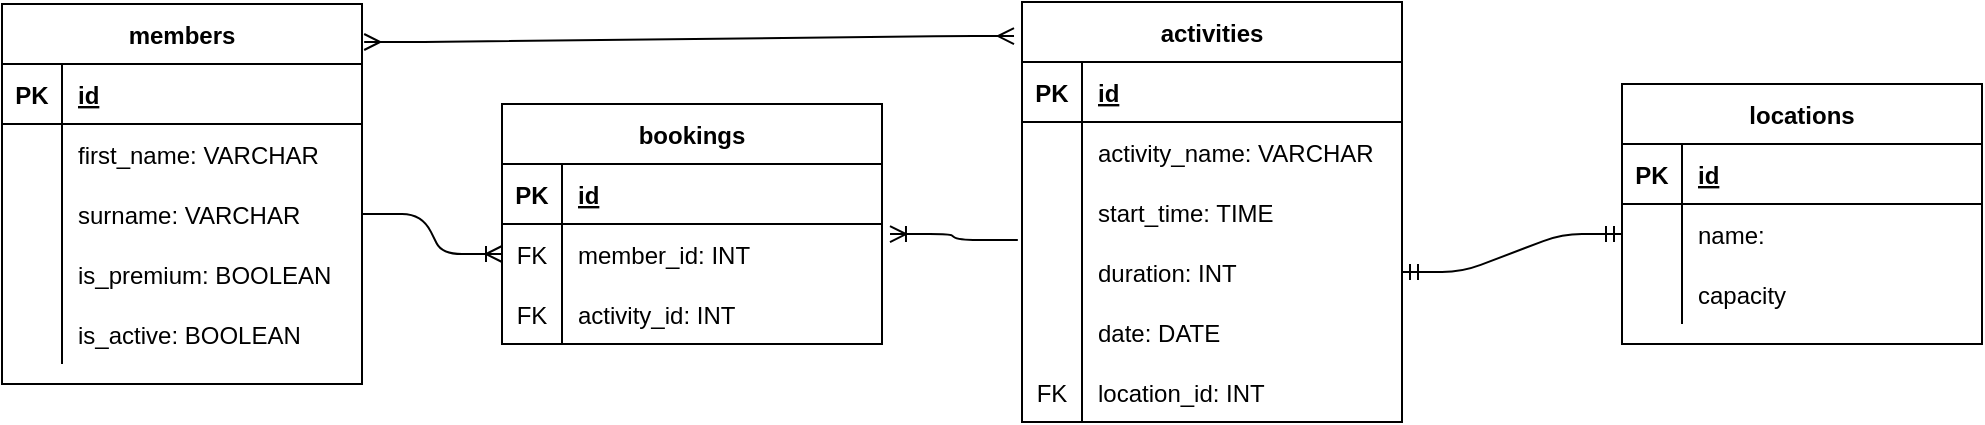<mxfile version="14.6.6" type="device"><diagram id="2V3zeeOjnx6IWCncsmV4" name="Page-1"><mxGraphModel dx="975" dy="448" grid="1" gridSize="10" guides="1" tooltips="1" connect="1" arrows="1" fold="1" page="1" pageScale="1" pageWidth="827" pageHeight="1169" math="0" shadow="0"><root><mxCell id="0"/><mxCell id="1" parent="0"/><mxCell id="Ne_jlMRLLzPUKye5-PO1-1" value="members" style="shape=table;startSize=30;container=1;collapsible=1;childLayout=tableLayout;fixedRows=1;rowLines=0;fontStyle=1;align=center;resizeLast=1;" parent="1" vertex="1"><mxGeometry x="10" y="230" width="180" height="190" as="geometry"/></mxCell><mxCell id="Ne_jlMRLLzPUKye5-PO1-2" value="" style="shape=partialRectangle;collapsible=0;dropTarget=0;pointerEvents=0;fillColor=none;top=0;left=0;bottom=1;right=0;points=[[0,0.5],[1,0.5]];portConstraint=eastwest;" parent="Ne_jlMRLLzPUKye5-PO1-1" vertex="1"><mxGeometry y="30" width="180" height="30" as="geometry"/></mxCell><mxCell id="Ne_jlMRLLzPUKye5-PO1-3" value="PK" style="shape=partialRectangle;connectable=0;fillColor=none;top=0;left=0;bottom=0;right=0;fontStyle=1;overflow=hidden;" parent="Ne_jlMRLLzPUKye5-PO1-2" vertex="1"><mxGeometry width="30" height="30" as="geometry"/></mxCell><mxCell id="Ne_jlMRLLzPUKye5-PO1-4" value="id" style="shape=partialRectangle;connectable=0;fillColor=none;top=0;left=0;bottom=0;right=0;align=left;spacingLeft=6;fontStyle=5;overflow=hidden;" parent="Ne_jlMRLLzPUKye5-PO1-2" vertex="1"><mxGeometry x="30" width="150" height="30" as="geometry"/></mxCell><mxCell id="Ne_jlMRLLzPUKye5-PO1-5" value="" style="shape=partialRectangle;collapsible=0;dropTarget=0;pointerEvents=0;fillColor=none;top=0;left=0;bottom=0;right=0;points=[[0,0.5],[1,0.5]];portConstraint=eastwest;" parent="Ne_jlMRLLzPUKye5-PO1-1" vertex="1"><mxGeometry y="60" width="180" height="30" as="geometry"/></mxCell><mxCell id="Ne_jlMRLLzPUKye5-PO1-6" value="" style="shape=partialRectangle;connectable=0;fillColor=none;top=0;left=0;bottom=0;right=0;editable=1;overflow=hidden;" parent="Ne_jlMRLLzPUKye5-PO1-5" vertex="1"><mxGeometry width="30" height="30" as="geometry"/></mxCell><mxCell id="Ne_jlMRLLzPUKye5-PO1-7" value="first_name: VARCHAR" style="shape=partialRectangle;connectable=0;fillColor=none;top=0;left=0;bottom=0;right=0;align=left;spacingLeft=6;overflow=hidden;" parent="Ne_jlMRLLzPUKye5-PO1-5" vertex="1"><mxGeometry x="30" width="150" height="30" as="geometry"/></mxCell><mxCell id="Ne_jlMRLLzPUKye5-PO1-8" value="" style="shape=partialRectangle;collapsible=0;dropTarget=0;pointerEvents=0;fillColor=none;top=0;left=0;bottom=0;right=0;points=[[0,0.5],[1,0.5]];portConstraint=eastwest;" parent="Ne_jlMRLLzPUKye5-PO1-1" vertex="1"><mxGeometry y="90" width="180" height="30" as="geometry"/></mxCell><mxCell id="Ne_jlMRLLzPUKye5-PO1-9" value="" style="shape=partialRectangle;connectable=0;fillColor=none;top=0;left=0;bottom=0;right=0;editable=1;overflow=hidden;" parent="Ne_jlMRLLzPUKye5-PO1-8" vertex="1"><mxGeometry width="30" height="30" as="geometry"/></mxCell><mxCell id="Ne_jlMRLLzPUKye5-PO1-10" value="surname: VARCHAR" style="shape=partialRectangle;connectable=0;fillColor=none;top=0;left=0;bottom=0;right=0;align=left;spacingLeft=6;overflow=hidden;" parent="Ne_jlMRLLzPUKye5-PO1-8" vertex="1"><mxGeometry x="30" width="150" height="30" as="geometry"/></mxCell><mxCell id="Ne_jlMRLLzPUKye5-PO1-11" value="" style="shape=partialRectangle;collapsible=0;dropTarget=0;pointerEvents=0;fillColor=none;top=0;left=0;bottom=0;right=0;points=[[0,0.5],[1,0.5]];portConstraint=eastwest;" parent="Ne_jlMRLLzPUKye5-PO1-1" vertex="1"><mxGeometry y="120" width="180" height="30" as="geometry"/></mxCell><mxCell id="Ne_jlMRLLzPUKye5-PO1-12" value="" style="shape=partialRectangle;connectable=0;fillColor=none;top=0;left=0;bottom=0;right=0;editable=1;overflow=hidden;" parent="Ne_jlMRLLzPUKye5-PO1-11" vertex="1"><mxGeometry width="30" height="30" as="geometry"/></mxCell><mxCell id="Ne_jlMRLLzPUKye5-PO1-13" value="is_premium: BOOLEAN" style="shape=partialRectangle;connectable=0;fillColor=none;top=0;left=0;bottom=0;right=0;align=left;spacingLeft=6;overflow=hidden;" parent="Ne_jlMRLLzPUKye5-PO1-11" vertex="1"><mxGeometry x="30" width="150" height="30" as="geometry"/></mxCell><mxCell id="hqCJGmJU0dH_TtvGpLvT-1" value="" style="shape=partialRectangle;collapsible=0;dropTarget=0;pointerEvents=0;fillColor=none;top=0;left=0;bottom=0;right=0;points=[[0,0.5],[1,0.5]];portConstraint=eastwest;" vertex="1" parent="Ne_jlMRLLzPUKye5-PO1-1"><mxGeometry y="150" width="180" height="30" as="geometry"/></mxCell><mxCell id="hqCJGmJU0dH_TtvGpLvT-2" value="" style="shape=partialRectangle;connectable=0;fillColor=none;top=0;left=0;bottom=0;right=0;editable=1;overflow=hidden;" vertex="1" parent="hqCJGmJU0dH_TtvGpLvT-1"><mxGeometry width="30" height="30" as="geometry"/></mxCell><mxCell id="hqCJGmJU0dH_TtvGpLvT-3" value="is_active: BOOLEAN" style="shape=partialRectangle;connectable=0;fillColor=none;top=0;left=0;bottom=0;right=0;align=left;spacingLeft=6;overflow=hidden;" vertex="1" parent="hqCJGmJU0dH_TtvGpLvT-1"><mxGeometry x="30" width="150" height="30" as="geometry"/></mxCell><mxCell id="Ne_jlMRLLzPUKye5-PO1-14" value="activities" style="shape=table;startSize=30;container=1;collapsible=1;childLayout=tableLayout;fixedRows=1;rowLines=0;fontStyle=1;align=center;resizeLast=1;" parent="1" vertex="1"><mxGeometry x="520" y="229" width="190" height="210" as="geometry"/></mxCell><mxCell id="Ne_jlMRLLzPUKye5-PO1-15" value="" style="shape=partialRectangle;collapsible=0;dropTarget=0;pointerEvents=0;fillColor=none;top=0;left=0;bottom=1;right=0;points=[[0,0.5],[1,0.5]];portConstraint=eastwest;" parent="Ne_jlMRLLzPUKye5-PO1-14" vertex="1"><mxGeometry y="30" width="190" height="30" as="geometry"/></mxCell><mxCell id="Ne_jlMRLLzPUKye5-PO1-16" value="PK" style="shape=partialRectangle;connectable=0;fillColor=none;top=0;left=0;bottom=0;right=0;fontStyle=1;overflow=hidden;" parent="Ne_jlMRLLzPUKye5-PO1-15" vertex="1"><mxGeometry width="30" height="30" as="geometry"/></mxCell><mxCell id="Ne_jlMRLLzPUKye5-PO1-17" value="id" style="shape=partialRectangle;connectable=0;fillColor=none;top=0;left=0;bottom=0;right=0;align=left;spacingLeft=6;fontStyle=5;overflow=hidden;" parent="Ne_jlMRLLzPUKye5-PO1-15" vertex="1"><mxGeometry x="30" width="160" height="30" as="geometry"/></mxCell><mxCell id="Ne_jlMRLLzPUKye5-PO1-24" value="" style="shape=partialRectangle;collapsible=0;dropTarget=0;pointerEvents=0;fillColor=none;top=0;left=0;bottom=0;right=0;points=[[0,0.5],[1,0.5]];portConstraint=eastwest;" parent="Ne_jlMRLLzPUKye5-PO1-14" vertex="1"><mxGeometry y="60" width="190" height="30" as="geometry"/></mxCell><mxCell id="Ne_jlMRLLzPUKye5-PO1-25" value="" style="shape=partialRectangle;connectable=0;fillColor=none;top=0;left=0;bottom=0;right=0;editable=1;overflow=hidden;" parent="Ne_jlMRLLzPUKye5-PO1-24" vertex="1"><mxGeometry width="30" height="30" as="geometry"/></mxCell><mxCell id="Ne_jlMRLLzPUKye5-PO1-26" value="activity_name: VARCHAR" style="shape=partialRectangle;connectable=0;fillColor=none;top=0;left=0;bottom=0;right=0;align=left;spacingLeft=6;overflow=hidden;" parent="Ne_jlMRLLzPUKye5-PO1-24" vertex="1"><mxGeometry x="30" width="160" height="30" as="geometry"/></mxCell><mxCell id="Ne_jlMRLLzPUKye5-PO1-18" value="" style="shape=partialRectangle;collapsible=0;dropTarget=0;pointerEvents=0;fillColor=none;top=0;left=0;bottom=0;right=0;points=[[0,0.5],[1,0.5]];portConstraint=eastwest;" parent="Ne_jlMRLLzPUKye5-PO1-14" vertex="1"><mxGeometry y="90" width="190" height="30" as="geometry"/></mxCell><mxCell id="Ne_jlMRLLzPUKye5-PO1-19" value="" style="shape=partialRectangle;connectable=0;fillColor=none;top=0;left=0;bottom=0;right=0;editable=1;overflow=hidden;" parent="Ne_jlMRLLzPUKye5-PO1-18" vertex="1"><mxGeometry width="30" height="30" as="geometry"/></mxCell><mxCell id="Ne_jlMRLLzPUKye5-PO1-20" value="start_time: TIME" style="shape=partialRectangle;connectable=0;fillColor=none;top=0;left=0;bottom=0;right=0;align=left;spacingLeft=6;overflow=hidden;" parent="Ne_jlMRLLzPUKye5-PO1-18" vertex="1"><mxGeometry x="30" width="160" height="30" as="geometry"/></mxCell><mxCell id="Ne_jlMRLLzPUKye5-PO1-41" value="" style="shape=partialRectangle;collapsible=0;dropTarget=0;pointerEvents=0;fillColor=none;top=0;left=0;bottom=0;right=0;points=[[0,0.5],[1,0.5]];portConstraint=eastwest;" parent="Ne_jlMRLLzPUKye5-PO1-14" vertex="1"><mxGeometry y="120" width="190" height="30" as="geometry"/></mxCell><mxCell id="Ne_jlMRLLzPUKye5-PO1-42" value="" style="shape=partialRectangle;connectable=0;fillColor=none;top=0;left=0;bottom=0;right=0;editable=1;overflow=hidden;" parent="Ne_jlMRLLzPUKye5-PO1-41" vertex="1"><mxGeometry width="30" height="30" as="geometry"/></mxCell><mxCell id="Ne_jlMRLLzPUKye5-PO1-43" value="duration: INT" style="shape=partialRectangle;connectable=0;fillColor=none;top=0;left=0;bottom=0;right=0;align=left;spacingLeft=6;overflow=hidden;" parent="Ne_jlMRLLzPUKye5-PO1-41" vertex="1"><mxGeometry x="30" width="160" height="30" as="geometry"/></mxCell><mxCell id="Ne_jlMRLLzPUKye5-PO1-21" value="" style="shape=partialRectangle;collapsible=0;dropTarget=0;pointerEvents=0;fillColor=none;top=0;left=0;bottom=0;right=0;points=[[0,0.5],[1,0.5]];portConstraint=eastwest;" parent="Ne_jlMRLLzPUKye5-PO1-14" vertex="1"><mxGeometry y="150" width="190" height="30" as="geometry"/></mxCell><mxCell id="Ne_jlMRLLzPUKye5-PO1-22" value="" style="shape=partialRectangle;connectable=0;fillColor=none;top=0;left=0;bottom=0;right=0;editable=1;overflow=hidden;" parent="Ne_jlMRLLzPUKye5-PO1-21" vertex="1"><mxGeometry width="30" height="30" as="geometry"/></mxCell><mxCell id="Ne_jlMRLLzPUKye5-PO1-23" value="date: DATE" style="shape=partialRectangle;connectable=0;fillColor=none;top=0;left=0;bottom=0;right=0;align=left;spacingLeft=6;overflow=hidden;" parent="Ne_jlMRLLzPUKye5-PO1-21" vertex="1"><mxGeometry x="30" width="160" height="30" as="geometry"/></mxCell><mxCell id="Ne_jlMRLLzPUKye5-PO1-57" value="" style="shape=partialRectangle;collapsible=0;dropTarget=0;pointerEvents=0;fillColor=none;top=0;left=0;bottom=0;right=0;points=[[0,0.5],[1,0.5]];portConstraint=eastwest;" parent="Ne_jlMRLLzPUKye5-PO1-14" vertex="1"><mxGeometry y="180" width="190" height="30" as="geometry"/></mxCell><mxCell id="Ne_jlMRLLzPUKye5-PO1-58" value="FK" style="shape=partialRectangle;connectable=0;fillColor=none;top=0;left=0;bottom=0;right=0;editable=1;overflow=hidden;" parent="Ne_jlMRLLzPUKye5-PO1-57" vertex="1"><mxGeometry width="30" height="30" as="geometry"/></mxCell><mxCell id="Ne_jlMRLLzPUKye5-PO1-59" value="location_id: INT" style="shape=partialRectangle;connectable=0;fillColor=none;top=0;left=0;bottom=0;right=0;align=left;spacingLeft=6;overflow=hidden;" parent="Ne_jlMRLLzPUKye5-PO1-57" vertex="1"><mxGeometry x="30" width="160" height="30" as="geometry"/></mxCell><mxCell id="Ne_jlMRLLzPUKye5-PO1-27" value="bookings" style="shape=table;startSize=30;container=1;collapsible=1;childLayout=tableLayout;fixedRows=1;rowLines=0;fontStyle=1;align=center;resizeLast=1;" parent="1" vertex="1"><mxGeometry x="260" y="280" width="190" height="120" as="geometry"/></mxCell><mxCell id="Ne_jlMRLLzPUKye5-PO1-28" value="" style="shape=partialRectangle;collapsible=0;dropTarget=0;pointerEvents=0;fillColor=none;top=0;left=0;bottom=1;right=0;points=[[0,0.5],[1,0.5]];portConstraint=eastwest;" parent="Ne_jlMRLLzPUKye5-PO1-27" vertex="1"><mxGeometry y="30" width="190" height="30" as="geometry"/></mxCell><mxCell id="Ne_jlMRLLzPUKye5-PO1-29" value="PK" style="shape=partialRectangle;connectable=0;fillColor=none;top=0;left=0;bottom=0;right=0;fontStyle=1;overflow=hidden;" parent="Ne_jlMRLLzPUKye5-PO1-28" vertex="1"><mxGeometry width="30" height="30" as="geometry"/></mxCell><mxCell id="Ne_jlMRLLzPUKye5-PO1-30" value="id" style="shape=partialRectangle;connectable=0;fillColor=none;top=0;left=0;bottom=0;right=0;align=left;spacingLeft=6;fontStyle=5;overflow=hidden;" parent="Ne_jlMRLLzPUKye5-PO1-28" vertex="1"><mxGeometry x="30" width="160" height="30" as="geometry"/></mxCell><mxCell id="Ne_jlMRLLzPUKye5-PO1-31" value="" style="shape=partialRectangle;collapsible=0;dropTarget=0;pointerEvents=0;fillColor=none;top=0;left=0;bottom=0;right=0;points=[[0,0.5],[1,0.5]];portConstraint=eastwest;" parent="Ne_jlMRLLzPUKye5-PO1-27" vertex="1"><mxGeometry y="60" width="190" height="30" as="geometry"/></mxCell><mxCell id="Ne_jlMRLLzPUKye5-PO1-32" value="FK" style="shape=partialRectangle;connectable=0;fillColor=none;top=0;left=0;bottom=0;right=0;editable=1;overflow=hidden;" parent="Ne_jlMRLLzPUKye5-PO1-31" vertex="1"><mxGeometry width="30" height="30" as="geometry"/></mxCell><mxCell id="Ne_jlMRLLzPUKye5-PO1-33" value="member_id: INT" style="shape=partialRectangle;connectable=0;fillColor=none;top=0;left=0;bottom=0;right=0;align=left;spacingLeft=6;overflow=hidden;" parent="Ne_jlMRLLzPUKye5-PO1-31" vertex="1"><mxGeometry x="30" width="160" height="30" as="geometry"/></mxCell><mxCell id="Ne_jlMRLLzPUKye5-PO1-34" value="" style="shape=partialRectangle;collapsible=0;dropTarget=0;pointerEvents=0;fillColor=none;top=0;left=0;bottom=0;right=0;points=[[0,0.5],[1,0.5]];portConstraint=eastwest;" parent="Ne_jlMRLLzPUKye5-PO1-27" vertex="1"><mxGeometry y="90" width="190" height="30" as="geometry"/></mxCell><mxCell id="Ne_jlMRLLzPUKye5-PO1-35" value="FK" style="shape=partialRectangle;connectable=0;fillColor=none;top=0;left=0;bottom=0;right=0;editable=1;overflow=hidden;" parent="Ne_jlMRLLzPUKye5-PO1-34" vertex="1"><mxGeometry width="30" height="30" as="geometry"/></mxCell><mxCell id="Ne_jlMRLLzPUKye5-PO1-36" value="activity_id: INT" style="shape=partialRectangle;connectable=0;fillColor=none;top=0;left=0;bottom=0;right=0;align=left;spacingLeft=6;overflow=hidden;" parent="Ne_jlMRLLzPUKye5-PO1-34" vertex="1"><mxGeometry x="30" width="160" height="30" as="geometry"/></mxCell><mxCell id="Ne_jlMRLLzPUKye5-PO1-44" value="locations" style="shape=table;startSize=30;container=1;collapsible=1;childLayout=tableLayout;fixedRows=1;rowLines=0;fontStyle=1;align=center;resizeLast=1;" parent="1" vertex="1"><mxGeometry x="820" y="270" width="180" height="130" as="geometry"/></mxCell><mxCell id="Ne_jlMRLLzPUKye5-PO1-45" value="" style="shape=partialRectangle;collapsible=0;dropTarget=0;pointerEvents=0;fillColor=none;top=0;left=0;bottom=1;right=0;points=[[0,0.5],[1,0.5]];portConstraint=eastwest;" parent="Ne_jlMRLLzPUKye5-PO1-44" vertex="1"><mxGeometry y="30" width="180" height="30" as="geometry"/></mxCell><mxCell id="Ne_jlMRLLzPUKye5-PO1-46" value="PK" style="shape=partialRectangle;connectable=0;fillColor=none;top=0;left=0;bottom=0;right=0;fontStyle=1;overflow=hidden;" parent="Ne_jlMRLLzPUKye5-PO1-45" vertex="1"><mxGeometry width="30" height="30" as="geometry"/></mxCell><mxCell id="Ne_jlMRLLzPUKye5-PO1-47" value="id" style="shape=partialRectangle;connectable=0;fillColor=none;top=0;left=0;bottom=0;right=0;align=left;spacingLeft=6;fontStyle=5;overflow=hidden;" parent="Ne_jlMRLLzPUKye5-PO1-45" vertex="1"><mxGeometry x="30" width="150" height="30" as="geometry"/></mxCell><mxCell id="Ne_jlMRLLzPUKye5-PO1-48" value="" style="shape=partialRectangle;collapsible=0;dropTarget=0;pointerEvents=0;fillColor=none;top=0;left=0;bottom=0;right=0;points=[[0,0.5],[1,0.5]];portConstraint=eastwest;" parent="Ne_jlMRLLzPUKye5-PO1-44" vertex="1"><mxGeometry y="60" width="180" height="30" as="geometry"/></mxCell><mxCell id="Ne_jlMRLLzPUKye5-PO1-49" value="" style="shape=partialRectangle;connectable=0;fillColor=none;top=0;left=0;bottom=0;right=0;editable=1;overflow=hidden;" parent="Ne_jlMRLLzPUKye5-PO1-48" vertex="1"><mxGeometry width="30" height="30" as="geometry"/></mxCell><mxCell id="Ne_jlMRLLzPUKye5-PO1-50" value="name:" style="shape=partialRectangle;connectable=0;fillColor=none;top=0;left=0;bottom=0;right=0;align=left;spacingLeft=6;overflow=hidden;" parent="Ne_jlMRLLzPUKye5-PO1-48" vertex="1"><mxGeometry x="30" width="150" height="30" as="geometry"/></mxCell><mxCell id="Ne_jlMRLLzPUKye5-PO1-51" value="" style="shape=partialRectangle;collapsible=0;dropTarget=0;pointerEvents=0;fillColor=none;top=0;left=0;bottom=0;right=0;points=[[0,0.5],[1,0.5]];portConstraint=eastwest;" parent="Ne_jlMRLLzPUKye5-PO1-44" vertex="1"><mxGeometry y="90" width="180" height="30" as="geometry"/></mxCell><mxCell id="Ne_jlMRLLzPUKye5-PO1-52" value="" style="shape=partialRectangle;connectable=0;fillColor=none;top=0;left=0;bottom=0;right=0;editable=1;overflow=hidden;" parent="Ne_jlMRLLzPUKye5-PO1-51" vertex="1"><mxGeometry width="30" height="30" as="geometry"/></mxCell><mxCell id="Ne_jlMRLLzPUKye5-PO1-53" value="capacity" style="shape=partialRectangle;connectable=0;fillColor=none;top=0;left=0;bottom=0;right=0;align=left;spacingLeft=6;overflow=hidden;" parent="Ne_jlMRLLzPUKye5-PO1-51" vertex="1"><mxGeometry x="30" width="150" height="30" as="geometry"/></mxCell><mxCell id="Ne_jlMRLLzPUKye5-PO1-62" value="" style="edgeStyle=entityRelationEdgeStyle;fontSize=12;html=1;endArrow=ERmany;startArrow=ERmany;exitX=1.006;exitY=0.1;exitDx=0;exitDy=0;exitPerimeter=0;entryX=-0.021;entryY=0.081;entryDx=0;entryDy=0;entryPerimeter=0;" parent="1" source="Ne_jlMRLLzPUKye5-PO1-1" target="Ne_jlMRLLzPUKye5-PO1-14" edge="1"><mxGeometry width="100" height="100" relative="1" as="geometry"><mxPoint x="250" y="200" as="sourcePoint"/><mxPoint x="350" y="100" as="targetPoint"/></mxGeometry></mxCell><mxCell id="Ne_jlMRLLzPUKye5-PO1-63" value="" style="edgeStyle=entityRelationEdgeStyle;fontSize=12;html=1;endArrow=ERoneToMany;entryX=0;entryY=0.5;entryDx=0;entryDy=0;exitX=1;exitY=0.5;exitDx=0;exitDy=0;" parent="1" source="Ne_jlMRLLzPUKye5-PO1-8" target="Ne_jlMRLLzPUKye5-PO1-31" edge="1"><mxGeometry width="100" height="100" relative="1" as="geometry"><mxPoint x="220" y="530" as="sourcePoint"/><mxPoint x="170" y="430" as="targetPoint"/></mxGeometry></mxCell><mxCell id="Ne_jlMRLLzPUKye5-PO1-64" value="" style="edgeStyle=entityRelationEdgeStyle;fontSize=12;html=1;endArrow=ERoneToMany;exitX=-0.011;exitY=-0.033;exitDx=0;exitDy=0;exitPerimeter=0;entryX=1.021;entryY=0.167;entryDx=0;entryDy=0;entryPerimeter=0;" parent="1" source="Ne_jlMRLLzPUKye5-PO1-41" target="Ne_jlMRLLzPUKye5-PO1-31" edge="1"><mxGeometry width="100" height="100" relative="1" as="geometry"><mxPoint x="400" y="550" as="sourcePoint"/><mxPoint x="500" y="450" as="targetPoint"/></mxGeometry></mxCell><mxCell id="Ne_jlMRLLzPUKye5-PO1-66" value="" style="edgeStyle=entityRelationEdgeStyle;fontSize=12;html=1;endArrow=ERmandOne;startArrow=ERmandOne;exitX=1;exitY=0.5;exitDx=0;exitDy=0;entryX=0;entryY=0.5;entryDx=0;entryDy=0;" parent="1" source="Ne_jlMRLLzPUKye5-PO1-41" target="Ne_jlMRLLzPUKye5-PO1-48" edge="1"><mxGeometry width="100" height="100" relative="1" as="geometry"><mxPoint x="730" y="510" as="sourcePoint"/><mxPoint x="830" y="410" as="targetPoint"/></mxGeometry></mxCell></root></mxGraphModel></diagram></mxfile>
